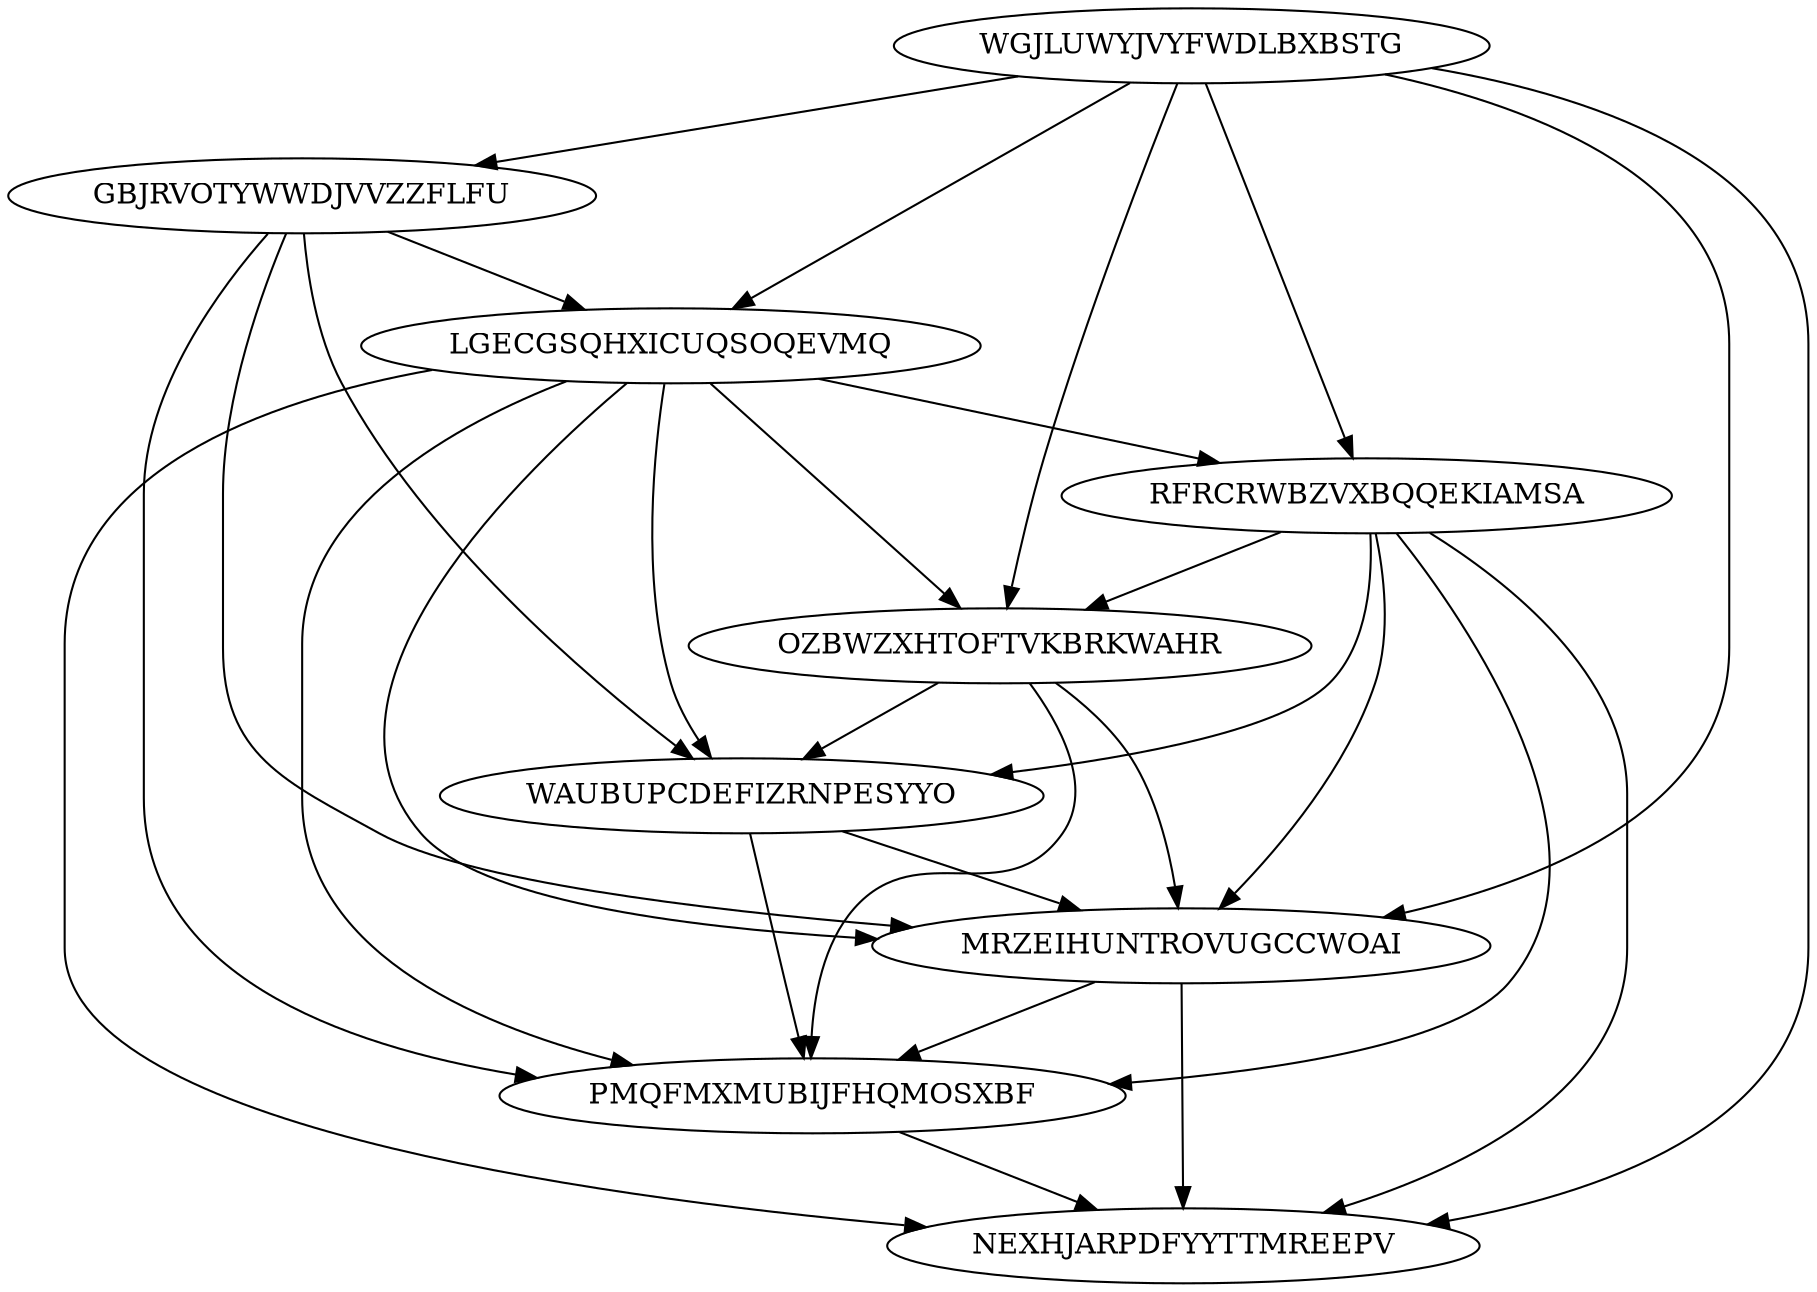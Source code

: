 digraph N9M29 {
	WGJLUWYJVYFWDLBXBSTG	[Weight=10];
	GBJRVOTYWWDJVVZZFLFU	[Weight=13];
	LGECGSQHXICUQSOQEVMQ	[Weight=19];
	RFRCRWBZVXBQQEKIAMSA	[Weight=14];
	OZBWZXHTOFTVKBRKWAHR	[Weight=11];
	WAUBUPCDEFIZRNPESYYO	[Weight=13];
	MRZEIHUNTROVUGCCWOAI	[Weight=10];
	PMQFMXMUBIJFHQMOSXBF	[Weight=13];
	NEXHJARPDFYYTTMREEPV	[Weight=17];
	LGECGSQHXICUQSOQEVMQ -> RFRCRWBZVXBQQEKIAMSA [Weight=14];
	RFRCRWBZVXBQQEKIAMSA -> PMQFMXMUBIJFHQMOSXBF [Weight=17];
	LGECGSQHXICUQSOQEVMQ -> NEXHJARPDFYYTTMREEPV [Weight=19];
	WGJLUWYJVYFWDLBXBSTG -> LGECGSQHXICUQSOQEVMQ [Weight=10];
	RFRCRWBZVXBQQEKIAMSA -> OZBWZXHTOFTVKBRKWAHR [Weight=14];
	OZBWZXHTOFTVKBRKWAHR -> WAUBUPCDEFIZRNPESYYO [Weight=11];
	WGJLUWYJVYFWDLBXBSTG -> NEXHJARPDFYYTTMREEPV [Weight=12];
	WGJLUWYJVYFWDLBXBSTG -> MRZEIHUNTROVUGCCWOAI [Weight=18];
	LGECGSQHXICUQSOQEVMQ -> WAUBUPCDEFIZRNPESYYO [Weight=11];
	WGJLUWYJVYFWDLBXBSTG -> OZBWZXHTOFTVKBRKWAHR [Weight=19];
	MRZEIHUNTROVUGCCWOAI -> NEXHJARPDFYYTTMREEPV [Weight=12];
	PMQFMXMUBIJFHQMOSXBF -> NEXHJARPDFYYTTMREEPV [Weight=12];
	OZBWZXHTOFTVKBRKWAHR -> MRZEIHUNTROVUGCCWOAI [Weight=13];
	LGECGSQHXICUQSOQEVMQ -> OZBWZXHTOFTVKBRKWAHR [Weight=18];
	WAUBUPCDEFIZRNPESYYO -> PMQFMXMUBIJFHQMOSXBF [Weight=19];
	MRZEIHUNTROVUGCCWOAI -> PMQFMXMUBIJFHQMOSXBF [Weight=12];
	GBJRVOTYWWDJVVZZFLFU -> WAUBUPCDEFIZRNPESYYO [Weight=18];
	WAUBUPCDEFIZRNPESYYO -> MRZEIHUNTROVUGCCWOAI [Weight=12];
	GBJRVOTYWWDJVVZZFLFU -> PMQFMXMUBIJFHQMOSXBF [Weight=17];
	LGECGSQHXICUQSOQEVMQ -> MRZEIHUNTROVUGCCWOAI [Weight=17];
	RFRCRWBZVXBQQEKIAMSA -> WAUBUPCDEFIZRNPESYYO [Weight=18];
	GBJRVOTYWWDJVVZZFLFU -> MRZEIHUNTROVUGCCWOAI [Weight=11];
	WGJLUWYJVYFWDLBXBSTG -> RFRCRWBZVXBQQEKIAMSA [Weight=10];
	WGJLUWYJVYFWDLBXBSTG -> GBJRVOTYWWDJVVZZFLFU [Weight=15];
	RFRCRWBZVXBQQEKIAMSA -> NEXHJARPDFYYTTMREEPV [Weight=16];
	GBJRVOTYWWDJVVZZFLFU -> LGECGSQHXICUQSOQEVMQ [Weight=12];
	RFRCRWBZVXBQQEKIAMSA -> MRZEIHUNTROVUGCCWOAI [Weight=13];
	LGECGSQHXICUQSOQEVMQ -> PMQFMXMUBIJFHQMOSXBF [Weight=19];
	OZBWZXHTOFTVKBRKWAHR -> PMQFMXMUBIJFHQMOSXBF [Weight=11];
}
